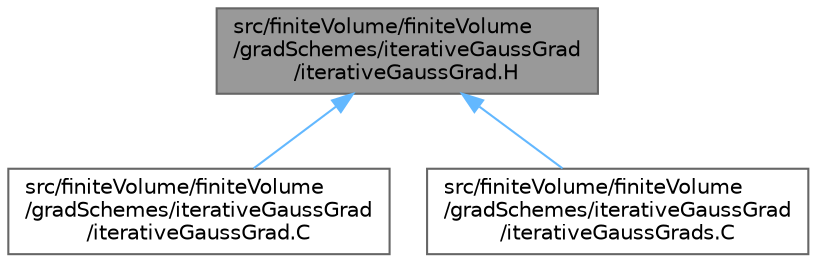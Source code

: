 digraph "src/finiteVolume/finiteVolume/gradSchemes/iterativeGaussGrad/iterativeGaussGrad.H"
{
 // LATEX_PDF_SIZE
  bgcolor="transparent";
  edge [fontname=Helvetica,fontsize=10,labelfontname=Helvetica,labelfontsize=10];
  node [fontname=Helvetica,fontsize=10,shape=box,height=0.2,width=0.4];
  Node1 [id="Node000001",label="src/finiteVolume/finiteVolume\l/gradSchemes/iterativeGaussGrad\l/iterativeGaussGrad.H",height=0.2,width=0.4,color="gray40", fillcolor="grey60", style="filled", fontcolor="black",tooltip=" "];
  Node1 -> Node2 [id="edge1_Node000001_Node000002",dir="back",color="steelblue1",style="solid",tooltip=" "];
  Node2 [id="Node000002",label="src/finiteVolume/finiteVolume\l/gradSchemes/iterativeGaussGrad\l/iterativeGaussGrad.C",height=0.2,width=0.4,color="grey40", fillcolor="white", style="filled",URL="$iterativeGaussGrad_8C.html",tooltip=" "];
  Node1 -> Node3 [id="edge2_Node000001_Node000003",dir="back",color="steelblue1",style="solid",tooltip=" "];
  Node3 [id="Node000003",label="src/finiteVolume/finiteVolume\l/gradSchemes/iterativeGaussGrad\l/iterativeGaussGrads.C",height=0.2,width=0.4,color="grey40", fillcolor="white", style="filled",URL="$iterativeGaussGrads_8C.html",tooltip=" "];
}
